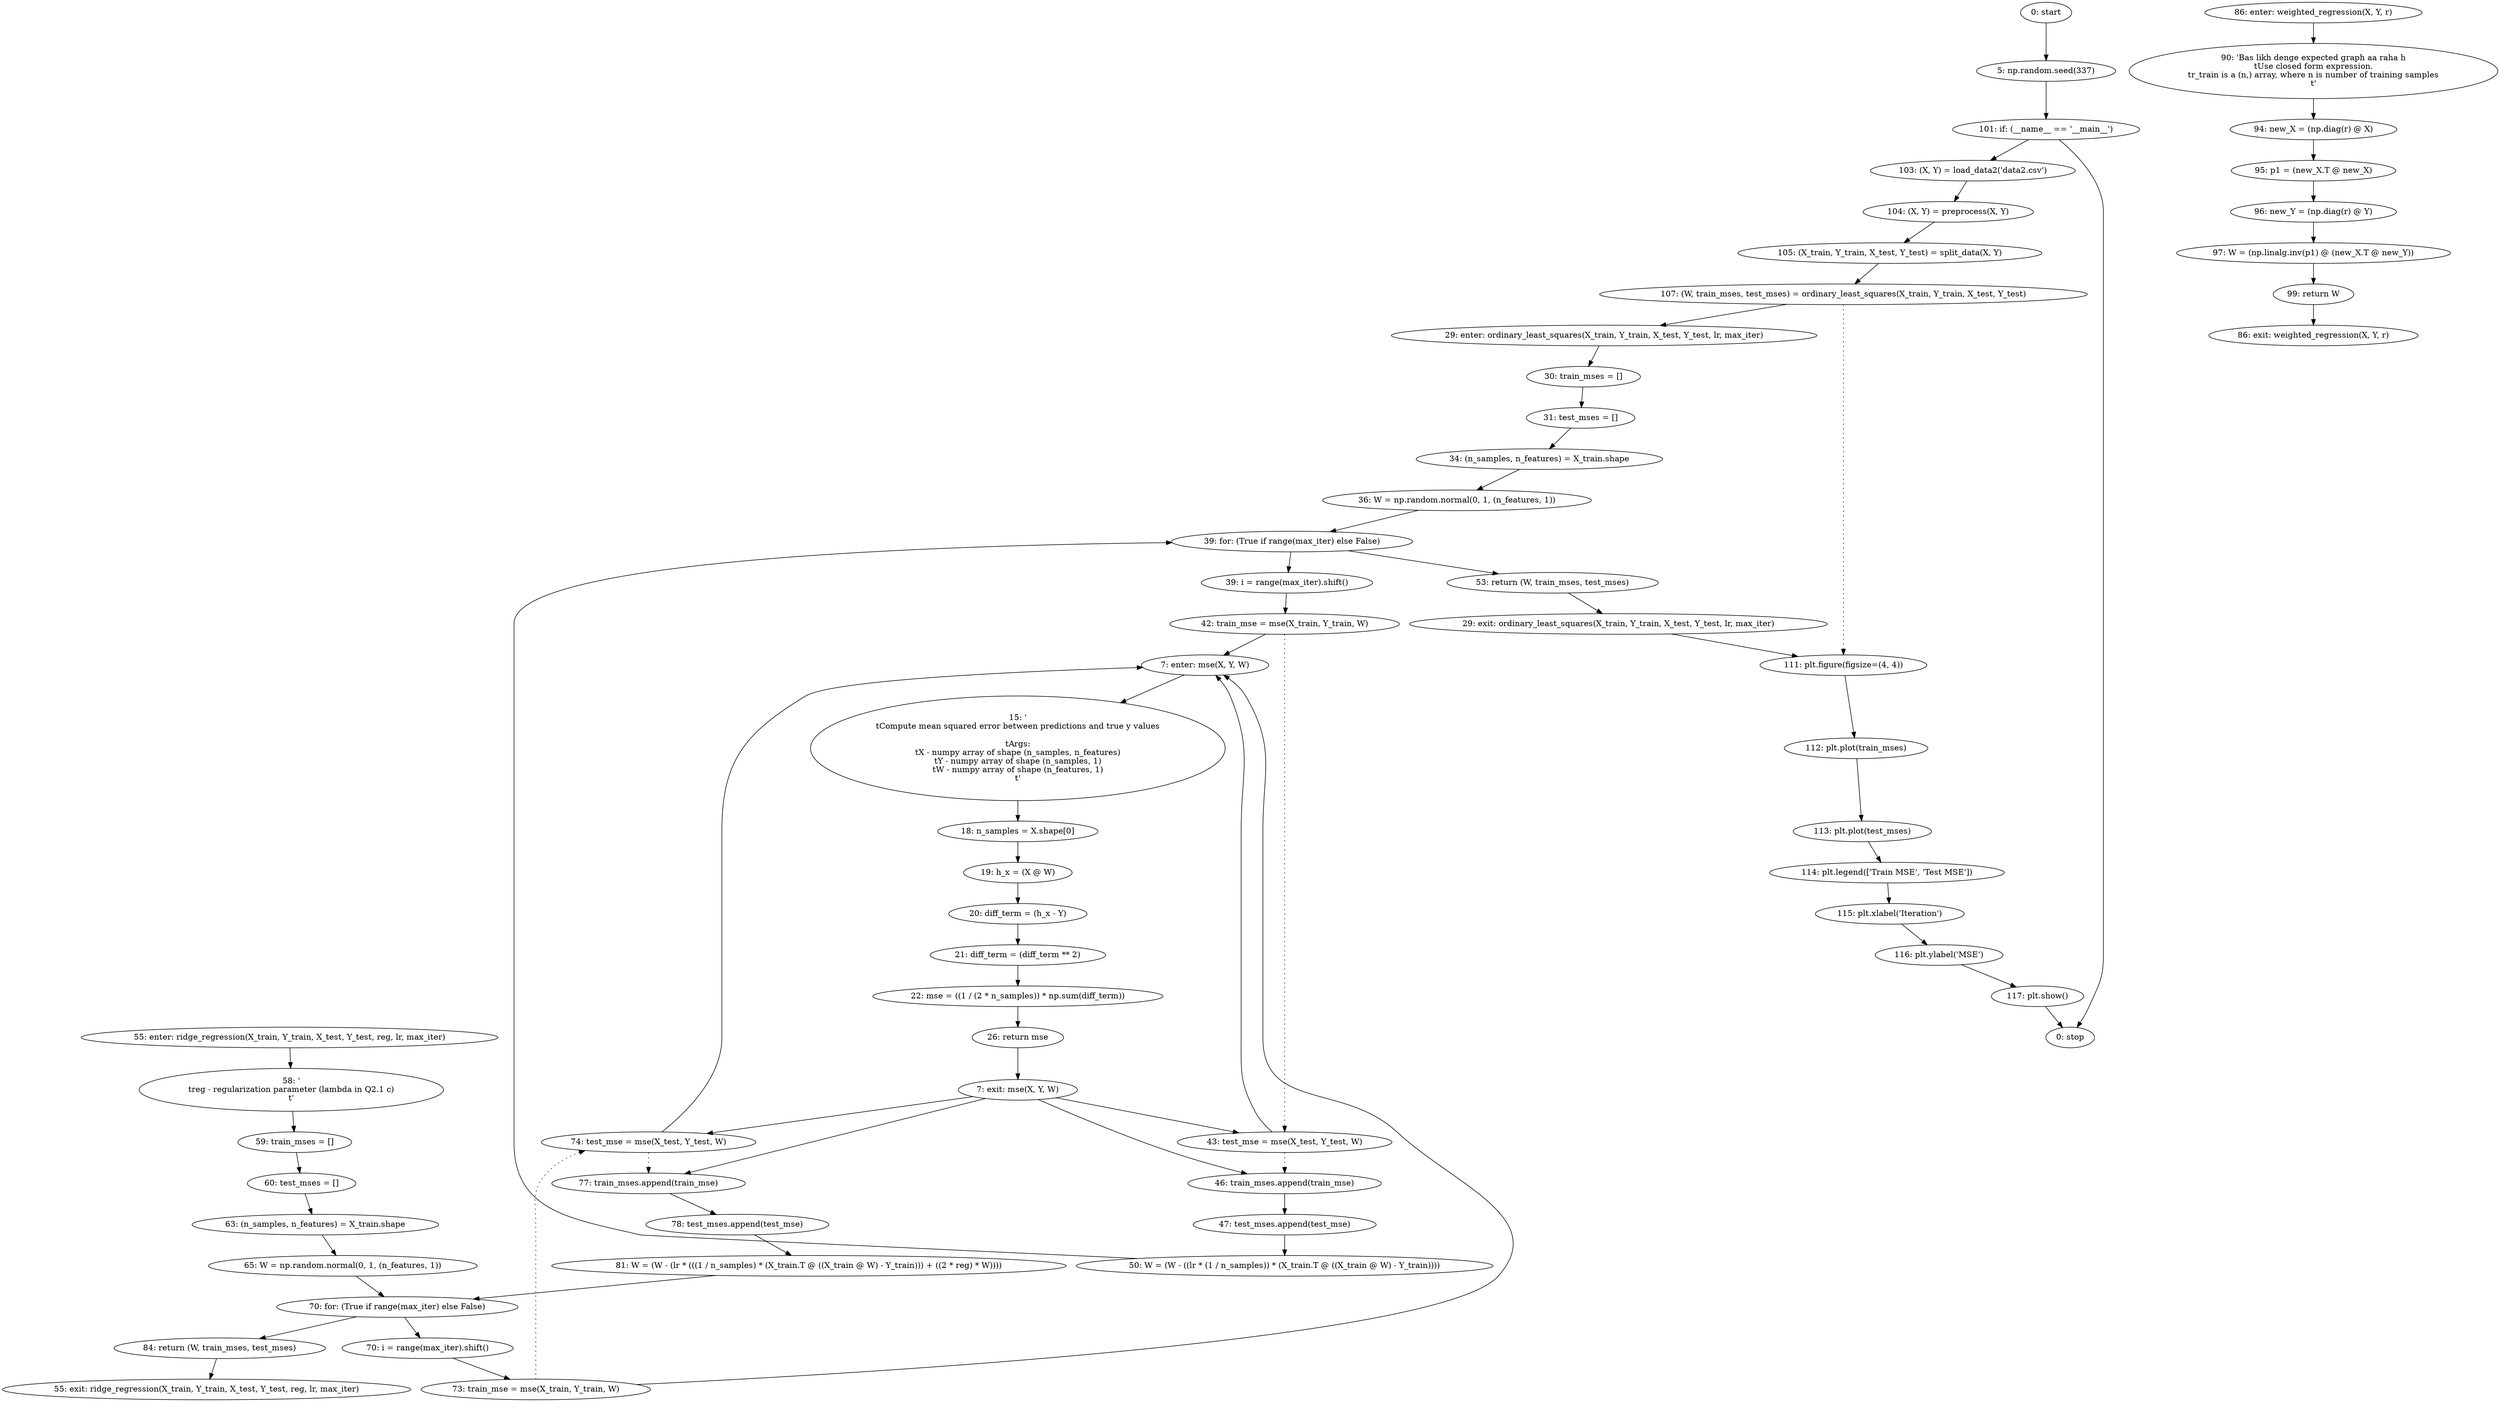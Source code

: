 strict digraph "" {
	node [label="\N"];
	0	 [label="0: start"];
	1	 [label="5: np.random.seed(337)"];
	0 -> 1;
	48	 [label="101: if: (__name__ == '__main__')"];
	1 -> 48;
	49	 [label="103: (X, Y) = load_data2('data2.csv')"];
	48 -> 49;
	60	 [label="0: stop"];
	48 -> 60;
	2	 [label="7: enter: mse(X, Y, W)"];
	4	 [label="15: '\n\tCompute mean squared error between predictions and true y values\n\n\tArgs:\n\tX - numpy array of shape (n_samples, n_features)\n\tY \
- numpy array of shape (n_samples, 1)\n\tW - numpy array of shape (n_features, 1)\n\t'"];
	2 -> 4;
	5	 [label="18: n_samples = X.shape[0]"];
	4 -> 5;
	19	 [label="42: train_mse = mse(X_train, Y_train, W)"];
	19 -> 2;
	20	 [label="43: test_mse = mse(X_test, Y_test, W)"];
	19 -> 20	 [style=dotted,
		weight=100];
	20 -> 2;
	21	 [label="46: train_mses.append(train_mse)"];
	20 -> 21	 [style=dotted,
		weight=100];
	22	 [label="47: test_mses.append(test_mse)"];
	21 -> 22;
	34	 [label="73: train_mse = mse(X_train, Y_train, W)"];
	34 -> 2;
	35	 [label="74: test_mse = mse(X_test, Y_test, W)"];
	34 -> 35	 [style=dotted,
		weight=100];
	35 -> 2;
	36	 [label="77: train_mses.append(train_mse)"];
	35 -> 36	 [style=dotted,
		weight=100];
	37	 [label="78: test_mses.append(test_mse)"];
	36 -> 37;
	3	 [label="7: exit: mse(X, Y, W)"];
	3 -> 20;
	3 -> 21;
	3 -> 35;
	3 -> 36;
	10	 [label="26: return mse"];
	10 -> 3;
	6	 [label="19: h_x = (X @ W)"];
	5 -> 6;
	7	 [label="20: diff_term = (h_x - Y)"];
	6 -> 7;
	8	 [label="21: diff_term = (diff_term ** 2)"];
	7 -> 8;
	9	 [label="22: mse = ((1 / (2 * n_samples)) * np.sum(diff_term))"];
	8 -> 9;
	9 -> 10;
	11	 [label="29: enter: ordinary_least_squares(X_train, Y_train, X_test, Y_test, lr, max_iter)"];
	13	 [label="30: train_mses = []"];
	11 -> 13;
	14	 [label="31: test_mses = []"];
	13 -> 14;
	52	 [label="107: (W, train_mses, test_mses) = ordinary_least_squares(X_train, Y_train, X_test, Y_test)"];
	52 -> 11;
	53	 [label="111: plt.figure(figsize=(4, 4))"];
	52 -> 53	 [style=dotted,
		weight=100];
	54	 [label="112: plt.plot(train_mses)"];
	53 -> 54;
	12	 [label="29: exit: ordinary_least_squares(X_train, Y_train, X_test, Y_test, lr, max_iter)"];
	12 -> 53;
	24	 [label="53: return (W, train_mses, test_mses)"];
	24 -> 12;
	15	 [label="34: (n_samples, n_features) = X_train.shape"];
	14 -> 15;
	16	 [label="36: W = np.random.normal(0, 1, (n_features, 1))"];
	15 -> 16;
	17	 [label="39: for: (True if range(max_iter) else False)"];
	16 -> 17;
	17 -> 24;
	18	 [label="39: i = range(max_iter).shift()"];
	17 -> 18;
	18 -> 19;
	23	 [label="50: W = (W - ((lr * (1 / n_samples)) * (X_train.T @ ((X_train @ W) - Y_train))))"];
	23 -> 17;
	22 -> 23;
	25	 [label="55: enter: ridge_regression(X_train, Y_train, X_test, Y_test, reg, lr, max_iter)"];
	27	 [label="58: '\n\treg - regularization parameter (lambda in Q2.1 c)\n\t'"];
	25 -> 27;
	28	 [label="59: train_mses = []"];
	27 -> 28;
	26	 [label="55: exit: ridge_regression(X_train, Y_train, X_test, Y_test, reg, lr, max_iter)"];
	39	 [label="84: return (W, train_mses, test_mses)"];
	39 -> 26;
	29	 [label="60: test_mses = []"];
	28 -> 29;
	30	 [label="63: (n_samples, n_features) = X_train.shape"];
	29 -> 30;
	31	 [label="65: W = np.random.normal(0, 1, (n_features, 1))"];
	30 -> 31;
	32	 [label="70: for: (True if range(max_iter) else False)"];
	31 -> 32;
	32 -> 39;
	33	 [label="70: i = range(max_iter).shift()"];
	32 -> 33;
	33 -> 34;
	38	 [label="81: W = (W - (lr * (((1 / n_samples) * (X_train.T @ ((X_train @ W) - Y_train))) + ((2 * reg) * W))))"];
	38 -> 32;
	37 -> 38;
	40	 [label="86: enter: weighted_regression(X, Y, r)"];
	42	 [label="90: 'Bas likh denge expected graph aa raha h\n\tUse closed form expression.\n\tr_train is a (n,) array, where n is number of training \
samples\n\t'"];
	40 -> 42;
	43	 [label="94: new_X = (np.diag(r) @ X)"];
	42 -> 43;
	41	 [label="86: exit: weighted_regression(X, Y, r)"];
	47	 [label="99: return W"];
	47 -> 41;
	44	 [label="95: p1 = (new_X.T @ new_X)"];
	43 -> 44;
	45	 [label="96: new_Y = (np.diag(r) @ Y)"];
	44 -> 45;
	46	 [label="97: W = (np.linalg.inv(p1) @ (new_X.T @ new_Y))"];
	45 -> 46;
	46 -> 47;
	50	 [label="104: (X, Y) = preprocess(X, Y)"];
	49 -> 50;
	51	 [label="105: (X_train, Y_train, X_test, Y_test) = split_data(X, Y)"];
	50 -> 51;
	51 -> 52;
	55	 [label="113: plt.plot(test_mses)"];
	54 -> 55;
	56	 [label="114: plt.legend(['Train MSE', 'Test MSE'])"];
	55 -> 56;
	57	 [label="115: plt.xlabel('Iteration')"];
	56 -> 57;
	58	 [label="116: plt.ylabel('MSE')"];
	57 -> 58;
	59	 [label="117: plt.show()"];
	58 -> 59;
	59 -> 60;
}

